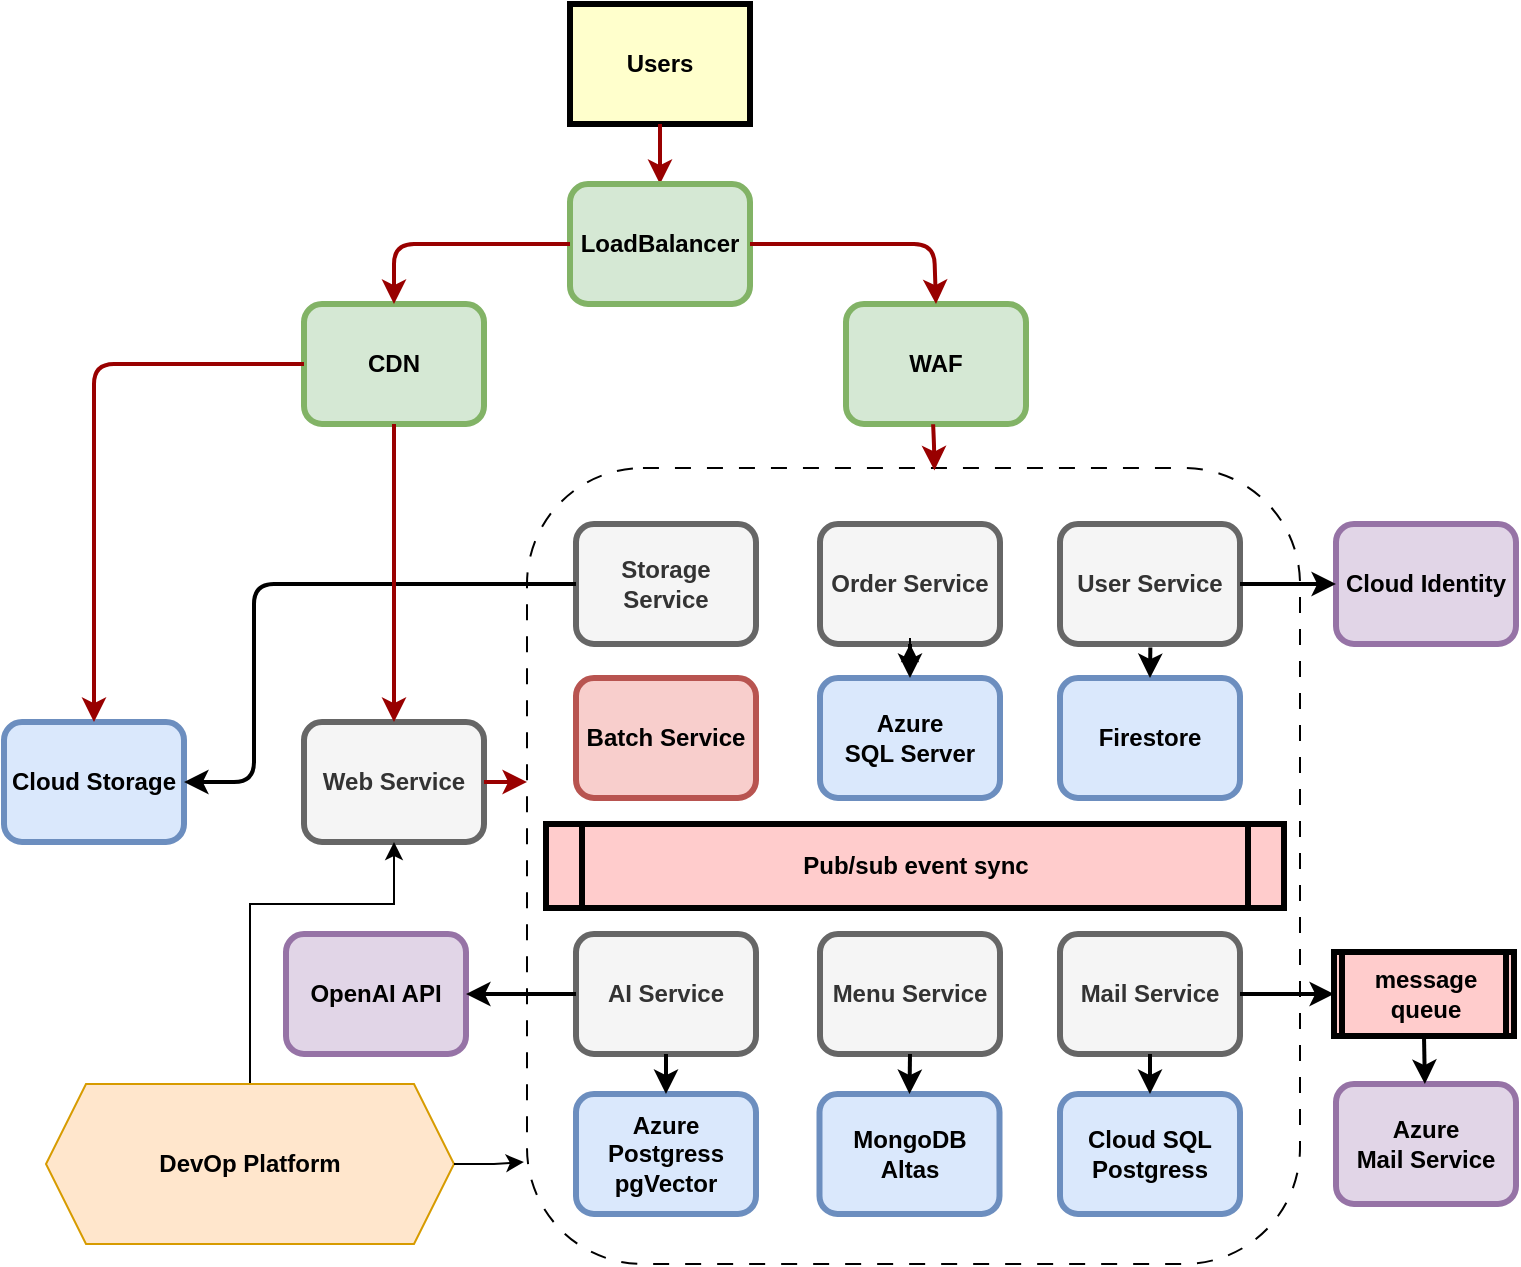 <mxfile version="22.1.11" type="device">
  <diagram name="Page-1" id="c7558073-3199-34d8-9f00-42111426c3f3">
    <mxGraphModel dx="1195" dy="724" grid="1" gridSize="10" guides="1" tooltips="1" connect="1" arrows="1" fold="1" page="1" pageScale="1" pageWidth="826" pageHeight="1169" background="none" math="0" shadow="0">
      <root>
        <mxCell id="0" />
        <mxCell id="1" parent="0" />
        <mxCell id="HjSXeppqrixHy1YAfukc-146" value="" style="group" vertex="1" connectable="0" parent="1">
          <mxGeometry x="35.0" y="40" width="756" height="630" as="geometry" />
        </mxCell>
        <mxCell id="HjSXeppqrixHy1YAfukc-116" value="" style="rounded=1;whiteSpace=wrap;html=1;dashed=1;dashPattern=8 8;fillColor=none;" vertex="1" parent="HjSXeppqrixHy1YAfukc-146">
          <mxGeometry x="261.5" y="232" width="386.5" height="398" as="geometry" />
        </mxCell>
        <mxCell id="3" value="Users" style="whiteSpace=wrap;align=center;verticalAlign=middle;fontStyle=1;strokeWidth=3;fillColor=#FFFFCC" parent="HjSXeppqrixHy1YAfukc-146" vertex="1">
          <mxGeometry x="283.0" width="90" height="60" as="geometry" />
        </mxCell>
        <mxCell id="36" value="" style="edgeStyle=none;noEdgeStyle=1;strokeColor=#990000;strokeWidth=2;entryX=0.5;entryY=0;entryDx=0;entryDy=0;" parent="HjSXeppqrixHy1YAfukc-146" source="3" target="HjSXeppqrixHy1YAfukc-96" edge="1">
          <mxGeometry width="100" height="100" relative="1" as="geometry">
            <mxPoint x="-187.0" y="-610" as="sourcePoint" />
            <mxPoint x="-21.0" y="36.657" as="targetPoint" />
          </mxGeometry>
        </mxCell>
        <mxCell id="HjSXeppqrixHy1YAfukc-96" value="LoadBalancer" style="whiteSpace=wrap;align=center;verticalAlign=middle;fontStyle=1;strokeWidth=3;fillColor=#d5e8d4;strokeColor=#82b366;gradientColor=none;rounded=1;" vertex="1" parent="HjSXeppqrixHy1YAfukc-146">
          <mxGeometry x="283" y="90" width="90" height="60" as="geometry" />
        </mxCell>
        <mxCell id="HjSXeppqrixHy1YAfukc-97" value="CDN" style="whiteSpace=wrap;align=center;verticalAlign=middle;fontStyle=1;strokeWidth=3;fillColor=#d5e8d4;strokeColor=#82b366;gradientColor=none;rounded=1;" vertex="1" parent="HjSXeppqrixHy1YAfukc-146">
          <mxGeometry x="150" y="150" width="90" height="60" as="geometry" />
        </mxCell>
        <mxCell id="HjSXeppqrixHy1YAfukc-99" value="" style="edgeStyle=none;noEdgeStyle=1;strokeColor=#990000;strokeWidth=2;exitX=0;exitY=0.5;exitDx=0;exitDy=0;entryX=0.5;entryY=0;entryDx=0;entryDy=0;" edge="1" parent="HjSXeppqrixHy1YAfukc-146" source="HjSXeppqrixHy1YAfukc-96" target="HjSXeppqrixHy1YAfukc-97">
          <mxGeometry width="100" height="100" relative="1" as="geometry">
            <mxPoint x="328.0" y="150" as="sourcePoint" />
            <mxPoint x="246.0" y="169" as="targetPoint" />
            <Array as="points">
              <mxPoint x="195.0" y="120" />
            </Array>
          </mxGeometry>
        </mxCell>
        <mxCell id="HjSXeppqrixHy1YAfukc-100" value="WAF" style="whiteSpace=wrap;align=center;verticalAlign=middle;fontStyle=1;strokeWidth=3;fillColor=#d5e8d4;strokeColor=#82b366;gradientColor=none;rounded=1;" vertex="1" parent="HjSXeppqrixHy1YAfukc-146">
          <mxGeometry x="421" y="150" width="90" height="60" as="geometry" />
        </mxCell>
        <mxCell id="HjSXeppqrixHy1YAfukc-102" value="" style="edgeStyle=none;noEdgeStyle=1;strokeColor=#990000;strokeWidth=2;exitX=1;exitY=0.5;exitDx=0;exitDy=0;entryX=0.5;entryY=0;entryDx=0;entryDy=0;" edge="1" parent="HjSXeppqrixHy1YAfukc-146" source="HjSXeppqrixHy1YAfukc-96" target="HjSXeppqrixHy1YAfukc-100">
          <mxGeometry width="100" height="100" relative="1" as="geometry">
            <mxPoint x="293.0" y="130" as="sourcePoint" />
            <mxPoint x="205.0" y="160" as="targetPoint" />
            <Array as="points">
              <mxPoint x="465.0" y="120" />
            </Array>
          </mxGeometry>
        </mxCell>
        <mxCell id="HjSXeppqrixHy1YAfukc-103" value="Cloud Storage" style="whiteSpace=wrap;align=center;verticalAlign=middle;fontStyle=1;strokeWidth=3;fillColor=#dae8fc;strokeColor=#6c8ebf;rounded=1;" vertex="1" parent="HjSXeppqrixHy1YAfukc-146">
          <mxGeometry y="359" width="90" height="60" as="geometry" />
        </mxCell>
        <mxCell id="HjSXeppqrixHy1YAfukc-104" value="" style="edgeStyle=none;noEdgeStyle=1;strokeColor=#990000;strokeWidth=2;exitX=0;exitY=0.5;exitDx=0;exitDy=0;entryX=0.5;entryY=0;entryDx=0;entryDy=0;" edge="1" parent="HjSXeppqrixHy1YAfukc-146" source="HjSXeppqrixHy1YAfukc-97" target="HjSXeppqrixHy1YAfukc-103">
          <mxGeometry width="100" height="100" relative="1" as="geometry">
            <mxPoint x="293.0" y="130" as="sourcePoint" />
            <mxPoint x="205.0" y="160" as="targetPoint" />
            <Array as="points">
              <mxPoint x="45.0" y="180" />
            </Array>
          </mxGeometry>
        </mxCell>
        <mxCell id="HjSXeppqrixHy1YAfukc-105" value="Storage Service" style="whiteSpace=wrap;align=center;verticalAlign=middle;fontStyle=1;strokeWidth=3;fillColor=#f5f5f5;strokeColor=#666666;rounded=1;fontColor=#333333;" vertex="1" parent="HjSXeppqrixHy1YAfukc-146">
          <mxGeometry x="286" y="260" width="90" height="60" as="geometry" />
        </mxCell>
        <mxCell id="HjSXeppqrixHy1YAfukc-107" value="AI Service" style="whiteSpace=wrap;align=center;verticalAlign=middle;fontStyle=1;strokeWidth=3;fillColor=#f5f5f5;strokeColor=#666666;rounded=1;fontColor=#333333;" vertex="1" parent="HjSXeppqrixHy1YAfukc-146">
          <mxGeometry x="286.0" y="465" width="90" height="60" as="geometry" />
        </mxCell>
        <mxCell id="HjSXeppqrixHy1YAfukc-108" value="Order Service" style="whiteSpace=wrap;align=center;verticalAlign=middle;fontStyle=1;strokeWidth=3;fillColor=#f5f5f5;strokeColor=#666666;rounded=1;fontColor=#333333;" vertex="1" parent="HjSXeppqrixHy1YAfukc-146">
          <mxGeometry x="408" y="260" width="90" height="60" as="geometry" />
        </mxCell>
        <mxCell id="HjSXeppqrixHy1YAfukc-109" value="Menu Service" style="whiteSpace=wrap;align=center;verticalAlign=middle;fontStyle=1;strokeWidth=3;fillColor=#f5f5f5;strokeColor=#666666;rounded=1;fontColor=#333333;" vertex="1" parent="HjSXeppqrixHy1YAfukc-146">
          <mxGeometry x="408.0" y="465" width="90" height="60" as="geometry" />
        </mxCell>
        <mxCell id="HjSXeppqrixHy1YAfukc-110" value="User Service" style="whiteSpace=wrap;align=center;verticalAlign=middle;fontStyle=1;strokeWidth=3;fillColor=#f5f5f5;strokeColor=#666666;rounded=1;fontColor=#333333;" vertex="1" parent="HjSXeppqrixHy1YAfukc-146">
          <mxGeometry x="528" y="260" width="90" height="60" as="geometry" />
        </mxCell>
        <mxCell id="HjSXeppqrixHy1YAfukc-111" value="Mail Service" style="whiteSpace=wrap;align=center;verticalAlign=middle;fontStyle=1;strokeWidth=3;fillColor=#f5f5f5;strokeColor=#666666;rounded=1;fontColor=#333333;" vertex="1" parent="HjSXeppqrixHy1YAfukc-146">
          <mxGeometry x="528" y="465" width="90" height="60" as="geometry" />
        </mxCell>
        <mxCell id="HjSXeppqrixHy1YAfukc-112" value="Web Service" style="whiteSpace=wrap;align=center;verticalAlign=middle;fontStyle=1;strokeWidth=3;fillColor=#f5f5f5;strokeColor=#666666;rounded=1;fontColor=#333333;" vertex="1" parent="HjSXeppqrixHy1YAfukc-146">
          <mxGeometry x="150.0" y="359" width="90" height="60" as="geometry" />
        </mxCell>
        <mxCell id="HjSXeppqrixHy1YAfukc-113" value="" style="edgeStyle=none;noEdgeStyle=1;strokeColor=#000000;strokeWidth=2;exitX=0;exitY=0.5;exitDx=0;exitDy=0;entryX=1;entryY=0.5;entryDx=0;entryDy=0;" edge="1" parent="HjSXeppqrixHy1YAfukc-146" source="HjSXeppqrixHy1YAfukc-105" target="HjSXeppqrixHy1YAfukc-103">
          <mxGeometry width="100" height="100" relative="1" as="geometry">
            <mxPoint x="236.0" y="530" as="sourcePoint" />
            <mxPoint x="35.0" y="509" as="targetPoint" />
            <Array as="points">
              <mxPoint x="125.0" y="290" />
              <mxPoint x="125.0" y="389" />
            </Array>
          </mxGeometry>
        </mxCell>
        <mxCell id="HjSXeppqrixHy1YAfukc-115" value="" style="edgeStyle=none;noEdgeStyle=1;strokeColor=#990000;strokeWidth=2;exitX=0.5;exitY=1;exitDx=0;exitDy=0;" edge="1" parent="HjSXeppqrixHy1YAfukc-146" source="HjSXeppqrixHy1YAfukc-97" target="HjSXeppqrixHy1YAfukc-112">
          <mxGeometry width="100" height="100" relative="1" as="geometry">
            <mxPoint x="125.0" as="sourcePoint" />
            <mxPoint x="261.567" y="539" as="targetPoint" />
          </mxGeometry>
        </mxCell>
        <mxCell id="HjSXeppqrixHy1YAfukc-132" value="" style="edgeStyle=orthogonalEdgeStyle;rounded=0;orthogonalLoop=1;jettySize=auto;html=1;" edge="1" parent="HjSXeppqrixHy1YAfukc-146" source="HjSXeppqrixHy1YAfukc-119" target="HjSXeppqrixHy1YAfukc-108">
          <mxGeometry relative="1" as="geometry" />
        </mxCell>
        <mxCell id="HjSXeppqrixHy1YAfukc-119" value="Azure&#xa;SQL Server" style="whiteSpace=wrap;align=center;verticalAlign=middle;fontStyle=1;strokeWidth=3;fillColor=#dae8fc;strokeColor=#6c8ebf;rounded=1;" vertex="1" parent="HjSXeppqrixHy1YAfukc-146">
          <mxGeometry x="408" y="337" width="90" height="60" as="geometry" />
        </mxCell>
        <mxCell id="HjSXeppqrixHy1YAfukc-120" value="Firestore" style="whiteSpace=wrap;align=center;verticalAlign=middle;fontStyle=1;strokeWidth=3;fillColor=#dae8fc;strokeColor=#6c8ebf;rounded=1;" vertex="1" parent="HjSXeppqrixHy1YAfukc-146">
          <mxGeometry x="528" y="337" width="90" height="60" as="geometry" />
        </mxCell>
        <mxCell id="HjSXeppqrixHy1YAfukc-121" value="Cloud Identity" style="whiteSpace=wrap;align=center;verticalAlign=middle;fontStyle=1;strokeWidth=3;fillColor=#e1d5e7;strokeColor=#9673a6;rounded=1;" vertex="1" parent="HjSXeppqrixHy1YAfukc-146">
          <mxGeometry x="666" y="260" width="90" height="60" as="geometry" />
        </mxCell>
        <mxCell id="HjSXeppqrixHy1YAfukc-122" value="Azure&#xa;Postgress&#xa;pgVector" style="whiteSpace=wrap;align=center;verticalAlign=middle;fontStyle=1;strokeWidth=3;fillColor=#dae8fc;strokeColor=#6c8ebf;rounded=1;" vertex="1" parent="HjSXeppqrixHy1YAfukc-146">
          <mxGeometry x="286.0" y="545" width="90" height="60" as="geometry" />
        </mxCell>
        <mxCell id="HjSXeppqrixHy1YAfukc-123" value="MongoDB&#xa;Altas" style="whiteSpace=wrap;align=center;verticalAlign=middle;fontStyle=1;strokeWidth=3;fillColor=#dae8fc;strokeColor=#6c8ebf;rounded=1;" vertex="1" parent="HjSXeppqrixHy1YAfukc-146">
          <mxGeometry x="407.75" y="545" width="90" height="60" as="geometry" />
        </mxCell>
        <mxCell id="HjSXeppqrixHy1YAfukc-124" value="Cloud SQL&#xa;Postgress" style="whiteSpace=wrap;align=center;verticalAlign=middle;fontStyle=1;strokeWidth=3;fillColor=#dae8fc;strokeColor=#6c8ebf;rounded=1;" vertex="1" parent="HjSXeppqrixHy1YAfukc-146">
          <mxGeometry x="528" y="545" width="90" height="60" as="geometry" />
        </mxCell>
        <mxCell id="HjSXeppqrixHy1YAfukc-125" value="Azure&#xa;Mail Service" style="whiteSpace=wrap;align=center;verticalAlign=middle;fontStyle=1;strokeWidth=3;fillColor=#e1d5e7;strokeColor=#9673a6;rounded=1;" vertex="1" parent="HjSXeppqrixHy1YAfukc-146">
          <mxGeometry x="666" y="540" width="90" height="60" as="geometry" />
        </mxCell>
        <mxCell id="HjSXeppqrixHy1YAfukc-126" value="Pub/sub event sync" style="shape=process;whiteSpace=wrap;align=center;verticalAlign=middle;size=0.048;fontStyle=1;strokeWidth=3;fillColor=#FFCCCC" vertex="1" parent="HjSXeppqrixHy1YAfukc-146">
          <mxGeometry x="271.0" y="410" width="369" height="42" as="geometry" />
        </mxCell>
        <mxCell id="HjSXeppqrixHy1YAfukc-127" value="message&#xa;queue" style="shape=process;whiteSpace=wrap;align=center;verticalAlign=middle;size=0.048;fontStyle=1;strokeWidth=3;fillColor=#FFCCCC" vertex="1" parent="HjSXeppqrixHy1YAfukc-146">
          <mxGeometry x="665" y="474" width="90" height="42" as="geometry" />
        </mxCell>
        <mxCell id="HjSXeppqrixHy1YAfukc-128" value="OpenAI API" style="whiteSpace=wrap;align=center;verticalAlign=middle;fontStyle=1;strokeWidth=3;fillColor=#e1d5e7;strokeColor=#9673a6;rounded=1;" vertex="1" parent="HjSXeppqrixHy1YAfukc-146">
          <mxGeometry x="141.0" y="465" width="90" height="60" as="geometry" />
        </mxCell>
        <mxCell id="HjSXeppqrixHy1YAfukc-129" value="Batch Service" style="whiteSpace=wrap;align=center;verticalAlign=middle;fontStyle=1;strokeWidth=3;fillColor=#f8cecc;strokeColor=#b85450;rounded=1;" vertex="1" parent="HjSXeppqrixHy1YAfukc-146">
          <mxGeometry x="286.0" y="337" width="90" height="60" as="geometry" />
        </mxCell>
        <mxCell id="HjSXeppqrixHy1YAfukc-130" value="" style="edgeStyle=none;noEdgeStyle=1;strokeColor=#000000;strokeWidth=2;exitX=0.5;exitY=1;exitDx=0;exitDy=0;entryX=0.5;entryY=0;entryDx=0;entryDy=0;" edge="1" parent="HjSXeppqrixHy1YAfukc-146" source="HjSXeppqrixHy1YAfukc-108" target="HjSXeppqrixHy1YAfukc-119">
          <mxGeometry width="100" height="100" relative="1" as="geometry">
            <mxPoint x="296.0" y="300" as="sourcePoint" />
            <mxPoint x="100.0" y="399" as="targetPoint" />
            <Array as="points" />
          </mxGeometry>
        </mxCell>
        <mxCell id="HjSXeppqrixHy1YAfukc-131" value="" style="edgeStyle=none;noEdgeStyle=1;strokeColor=#000000;strokeWidth=2;exitX=0.502;exitY=1.029;exitDx=0;exitDy=0;entryX=0.5;entryY=0;entryDx=0;entryDy=0;exitPerimeter=0;" edge="1" parent="HjSXeppqrixHy1YAfukc-146" source="HjSXeppqrixHy1YAfukc-110" target="HjSXeppqrixHy1YAfukc-120">
          <mxGeometry width="100" height="100" relative="1" as="geometry">
            <mxPoint x="463.0" y="330" as="sourcePoint" />
            <mxPoint x="463.0" y="347" as="targetPoint" />
            <Array as="points" />
          </mxGeometry>
        </mxCell>
        <mxCell id="HjSXeppqrixHy1YAfukc-133" value="" style="edgeStyle=none;noEdgeStyle=1;strokeColor=#000000;strokeWidth=2;exitX=0.5;exitY=1;exitDx=0;exitDy=0;" edge="1" parent="HjSXeppqrixHy1YAfukc-146" source="HjSXeppqrixHy1YAfukc-107" target="HjSXeppqrixHy1YAfukc-122">
          <mxGeometry width="100" height="100" relative="1" as="geometry">
            <mxPoint x="463.0" y="330" as="sourcePoint" />
            <mxPoint x="463.0" y="347" as="targetPoint" />
            <Array as="points" />
          </mxGeometry>
        </mxCell>
        <mxCell id="HjSXeppqrixHy1YAfukc-134" value="" style="edgeStyle=none;noEdgeStyle=1;strokeColor=#000000;strokeWidth=2;exitX=0.5;exitY=1;exitDx=0;exitDy=0;entryX=0.5;entryY=0;entryDx=0;entryDy=0;" edge="1" parent="HjSXeppqrixHy1YAfukc-146" source="HjSXeppqrixHy1YAfukc-109" target="HjSXeppqrixHy1YAfukc-123">
          <mxGeometry width="100" height="100" relative="1" as="geometry">
            <mxPoint x="341.0" y="535" as="sourcePoint" />
            <mxPoint x="341.0" y="555" as="targetPoint" />
            <Array as="points" />
          </mxGeometry>
        </mxCell>
        <mxCell id="HjSXeppqrixHy1YAfukc-135" value="" style="edgeStyle=none;noEdgeStyle=1;strokeColor=#000000;strokeWidth=2;exitX=0.5;exitY=1;exitDx=0;exitDy=0;" edge="1" parent="HjSXeppqrixHy1YAfukc-146" source="HjSXeppqrixHy1YAfukc-111" target="HjSXeppqrixHy1YAfukc-124">
          <mxGeometry width="100" height="100" relative="1" as="geometry">
            <mxPoint x="463.0" y="535" as="sourcePoint" />
            <mxPoint x="463.0" y="555" as="targetPoint" />
            <Array as="points" />
          </mxGeometry>
        </mxCell>
        <mxCell id="HjSXeppqrixHy1YAfukc-136" value="" style="edgeStyle=none;noEdgeStyle=1;strokeColor=#000000;strokeWidth=2;exitX=1;exitY=0.5;exitDx=0;exitDy=0;entryX=0;entryY=0.5;entryDx=0;entryDy=0;" edge="1" parent="HjSXeppqrixHy1YAfukc-146" source="HjSXeppqrixHy1YAfukc-111" target="HjSXeppqrixHy1YAfukc-127">
          <mxGeometry width="100" height="100" relative="1" as="geometry">
            <mxPoint x="463.0" y="535" as="sourcePoint" />
            <mxPoint x="463.0" y="555" as="targetPoint" />
            <Array as="points" />
          </mxGeometry>
        </mxCell>
        <mxCell id="HjSXeppqrixHy1YAfukc-137" value="" style="edgeStyle=none;noEdgeStyle=1;strokeColor=#000000;strokeWidth=2;exitX=0.5;exitY=1;exitDx=0;exitDy=0;" edge="1" parent="HjSXeppqrixHy1YAfukc-146" source="HjSXeppqrixHy1YAfukc-127" target="HjSXeppqrixHy1YAfukc-125">
          <mxGeometry width="100" height="100" relative="1" as="geometry">
            <mxPoint x="628" y="505" as="sourcePoint" />
            <mxPoint x="675" y="505" as="targetPoint" />
            <Array as="points" />
          </mxGeometry>
        </mxCell>
        <mxCell id="HjSXeppqrixHy1YAfukc-138" value="" style="edgeStyle=none;noEdgeStyle=1;strokeColor=#000000;strokeWidth=2;exitX=1;exitY=0.5;exitDx=0;exitDy=0;" edge="1" parent="HjSXeppqrixHy1YAfukc-146" source="HjSXeppqrixHy1YAfukc-110" target="HjSXeppqrixHy1YAfukc-121">
          <mxGeometry width="100" height="100" relative="1" as="geometry">
            <mxPoint x="694" y="388.58" as="sourcePoint" />
            <mxPoint x="741" y="388.58" as="targetPoint" />
            <Array as="points" />
          </mxGeometry>
        </mxCell>
        <mxCell id="HjSXeppqrixHy1YAfukc-139" value="" style="edgeStyle=none;noEdgeStyle=1;strokeColor=#000000;strokeWidth=2;exitX=0;exitY=0.5;exitDx=0;exitDy=0;entryX=1;entryY=0.5;entryDx=0;entryDy=0;" edge="1" parent="HjSXeppqrixHy1YAfukc-146" source="HjSXeppqrixHy1YAfukc-107" target="HjSXeppqrixHy1YAfukc-128">
          <mxGeometry width="100" height="100" relative="1" as="geometry">
            <mxPoint x="628" y="300" as="sourcePoint" />
            <mxPoint x="676" y="300" as="targetPoint" />
            <Array as="points" />
          </mxGeometry>
        </mxCell>
        <mxCell id="HjSXeppqrixHy1YAfukc-140" value="" style="edgeStyle=elbowEdgeStyle;elbow=vertical;strokeColor=#990000;strokeWidth=2;exitX=1;exitY=0.5;exitDx=0;exitDy=0;" edge="1" parent="HjSXeppqrixHy1YAfukc-146" source="HjSXeppqrixHy1YAfukc-112" target="HjSXeppqrixHy1YAfukc-116">
          <mxGeometry width="100" height="100" relative="1" as="geometry">
            <mxPoint x="141.0" y="550" as="sourcePoint" />
            <mxPoint x="77.0" y="550" as="targetPoint" />
          </mxGeometry>
        </mxCell>
        <mxCell id="HjSXeppqrixHy1YAfukc-141" value="" style="edgeStyle=none;noEdgeStyle=1;strokeColor=#990000;strokeWidth=2;exitX=0.484;exitY=1.002;exitDx=0;exitDy=0;entryX=0.527;entryY=0.003;entryDx=0;entryDy=0;entryPerimeter=0;exitPerimeter=0;" edge="1" parent="HjSXeppqrixHy1YAfukc-146" source="HjSXeppqrixHy1YAfukc-100" target="HjSXeppqrixHy1YAfukc-116">
          <mxGeometry width="100" height="100" relative="1" as="geometry">
            <mxPoint x="205.0" y="220" as="sourcePoint" />
            <mxPoint x="205.0" y="369" as="targetPoint" />
            <Array as="points">
              <mxPoint x="465.0" y="220" />
            </Array>
          </mxGeometry>
        </mxCell>
        <mxCell id="HjSXeppqrixHy1YAfukc-145" style="edgeStyle=orthogonalEdgeStyle;rounded=0;orthogonalLoop=1;jettySize=auto;html=1;entryX=0.5;entryY=1;entryDx=0;entryDy=0;" edge="1" parent="HjSXeppqrixHy1YAfukc-146" source="HjSXeppqrixHy1YAfukc-143" target="HjSXeppqrixHy1YAfukc-112">
          <mxGeometry relative="1" as="geometry">
            <Array as="points">
              <mxPoint x="123.0" y="450" />
              <mxPoint x="195.0" y="450" />
            </Array>
          </mxGeometry>
        </mxCell>
        <mxCell id="HjSXeppqrixHy1YAfukc-143" value="&lt;b&gt;DevOp Platform&lt;/b&gt;" style="shape=hexagon;perimeter=hexagonPerimeter2;whiteSpace=wrap;html=1;fixedSize=1;fillColor=#ffe6cc;strokeColor=#d79b00;" vertex="1" parent="HjSXeppqrixHy1YAfukc-146">
          <mxGeometry x="21.0" y="540" width="204" height="80" as="geometry" />
        </mxCell>
        <mxCell id="HjSXeppqrixHy1YAfukc-144" style="edgeStyle=orthogonalEdgeStyle;rounded=0;orthogonalLoop=1;jettySize=auto;html=1;entryX=-0.004;entryY=0.872;entryDx=0;entryDy=0;entryPerimeter=0;" edge="1" parent="HjSXeppqrixHy1YAfukc-146" source="HjSXeppqrixHy1YAfukc-143" target="HjSXeppqrixHy1YAfukc-116">
          <mxGeometry relative="1" as="geometry" />
        </mxCell>
      </root>
    </mxGraphModel>
  </diagram>
</mxfile>
